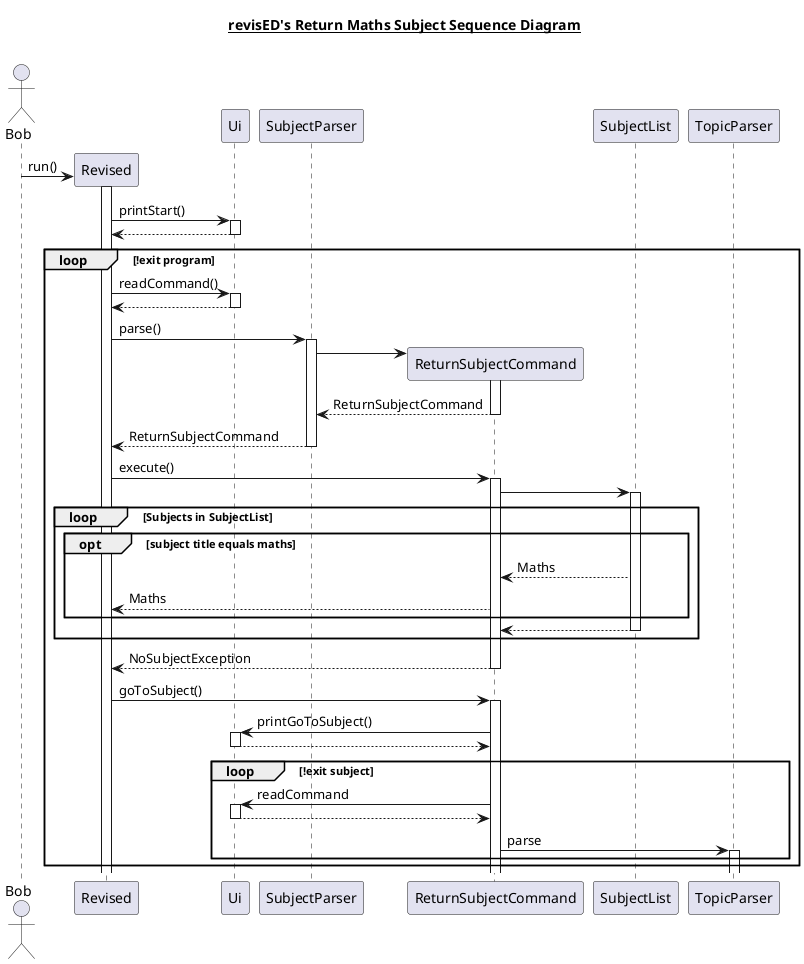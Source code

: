 @startuml
title __revisED's Return Maths Subject Sequence Diagram__\n

actor Bob
Bob -> Revised ** : run()
activate Revised
Revised -> Ui ++ : printStart()
Ui --> Revised --
loop !exit program
Revised -> Ui ++ : readCommand()
Ui --> Revised --
Revised -> SubjectParser ++ : parse()
SubjectParser -> ReturnSubjectCommand **
activate ReturnSubjectCommand
ReturnSubjectCommand --> SubjectParser -- : ReturnSubjectCommand
SubjectParser --> Revised-- : ReturnSubjectCommand
Revised -> ReturnSubjectCommand ++ : execute()
ReturnSubjectCommand -> SubjectList ++
loop Subjects in SubjectList
opt subject title equals maths
SubjectList --> ReturnSubjectCommand : Maths
ReturnSubjectCommand --> Revised : Maths
end
SubjectList --> ReturnSubjectCommand --
end
ReturnSubjectCommand --> Revised -- : NoSubjectException
Revised -> ReturnSubjectCommand ++ : goToSubject()
ReturnSubjectCommand -> Ui ++ : printGoToSubject()
Ui --> ReturnSubjectCommand --
loop  !exit subject
ReturnSubjectCommand -> Ui ++ : readCommand
Ui --> ReturnSubjectCommand --
ReturnSubjectCommand -> TopicParser++ : parse
end
end
@enduml